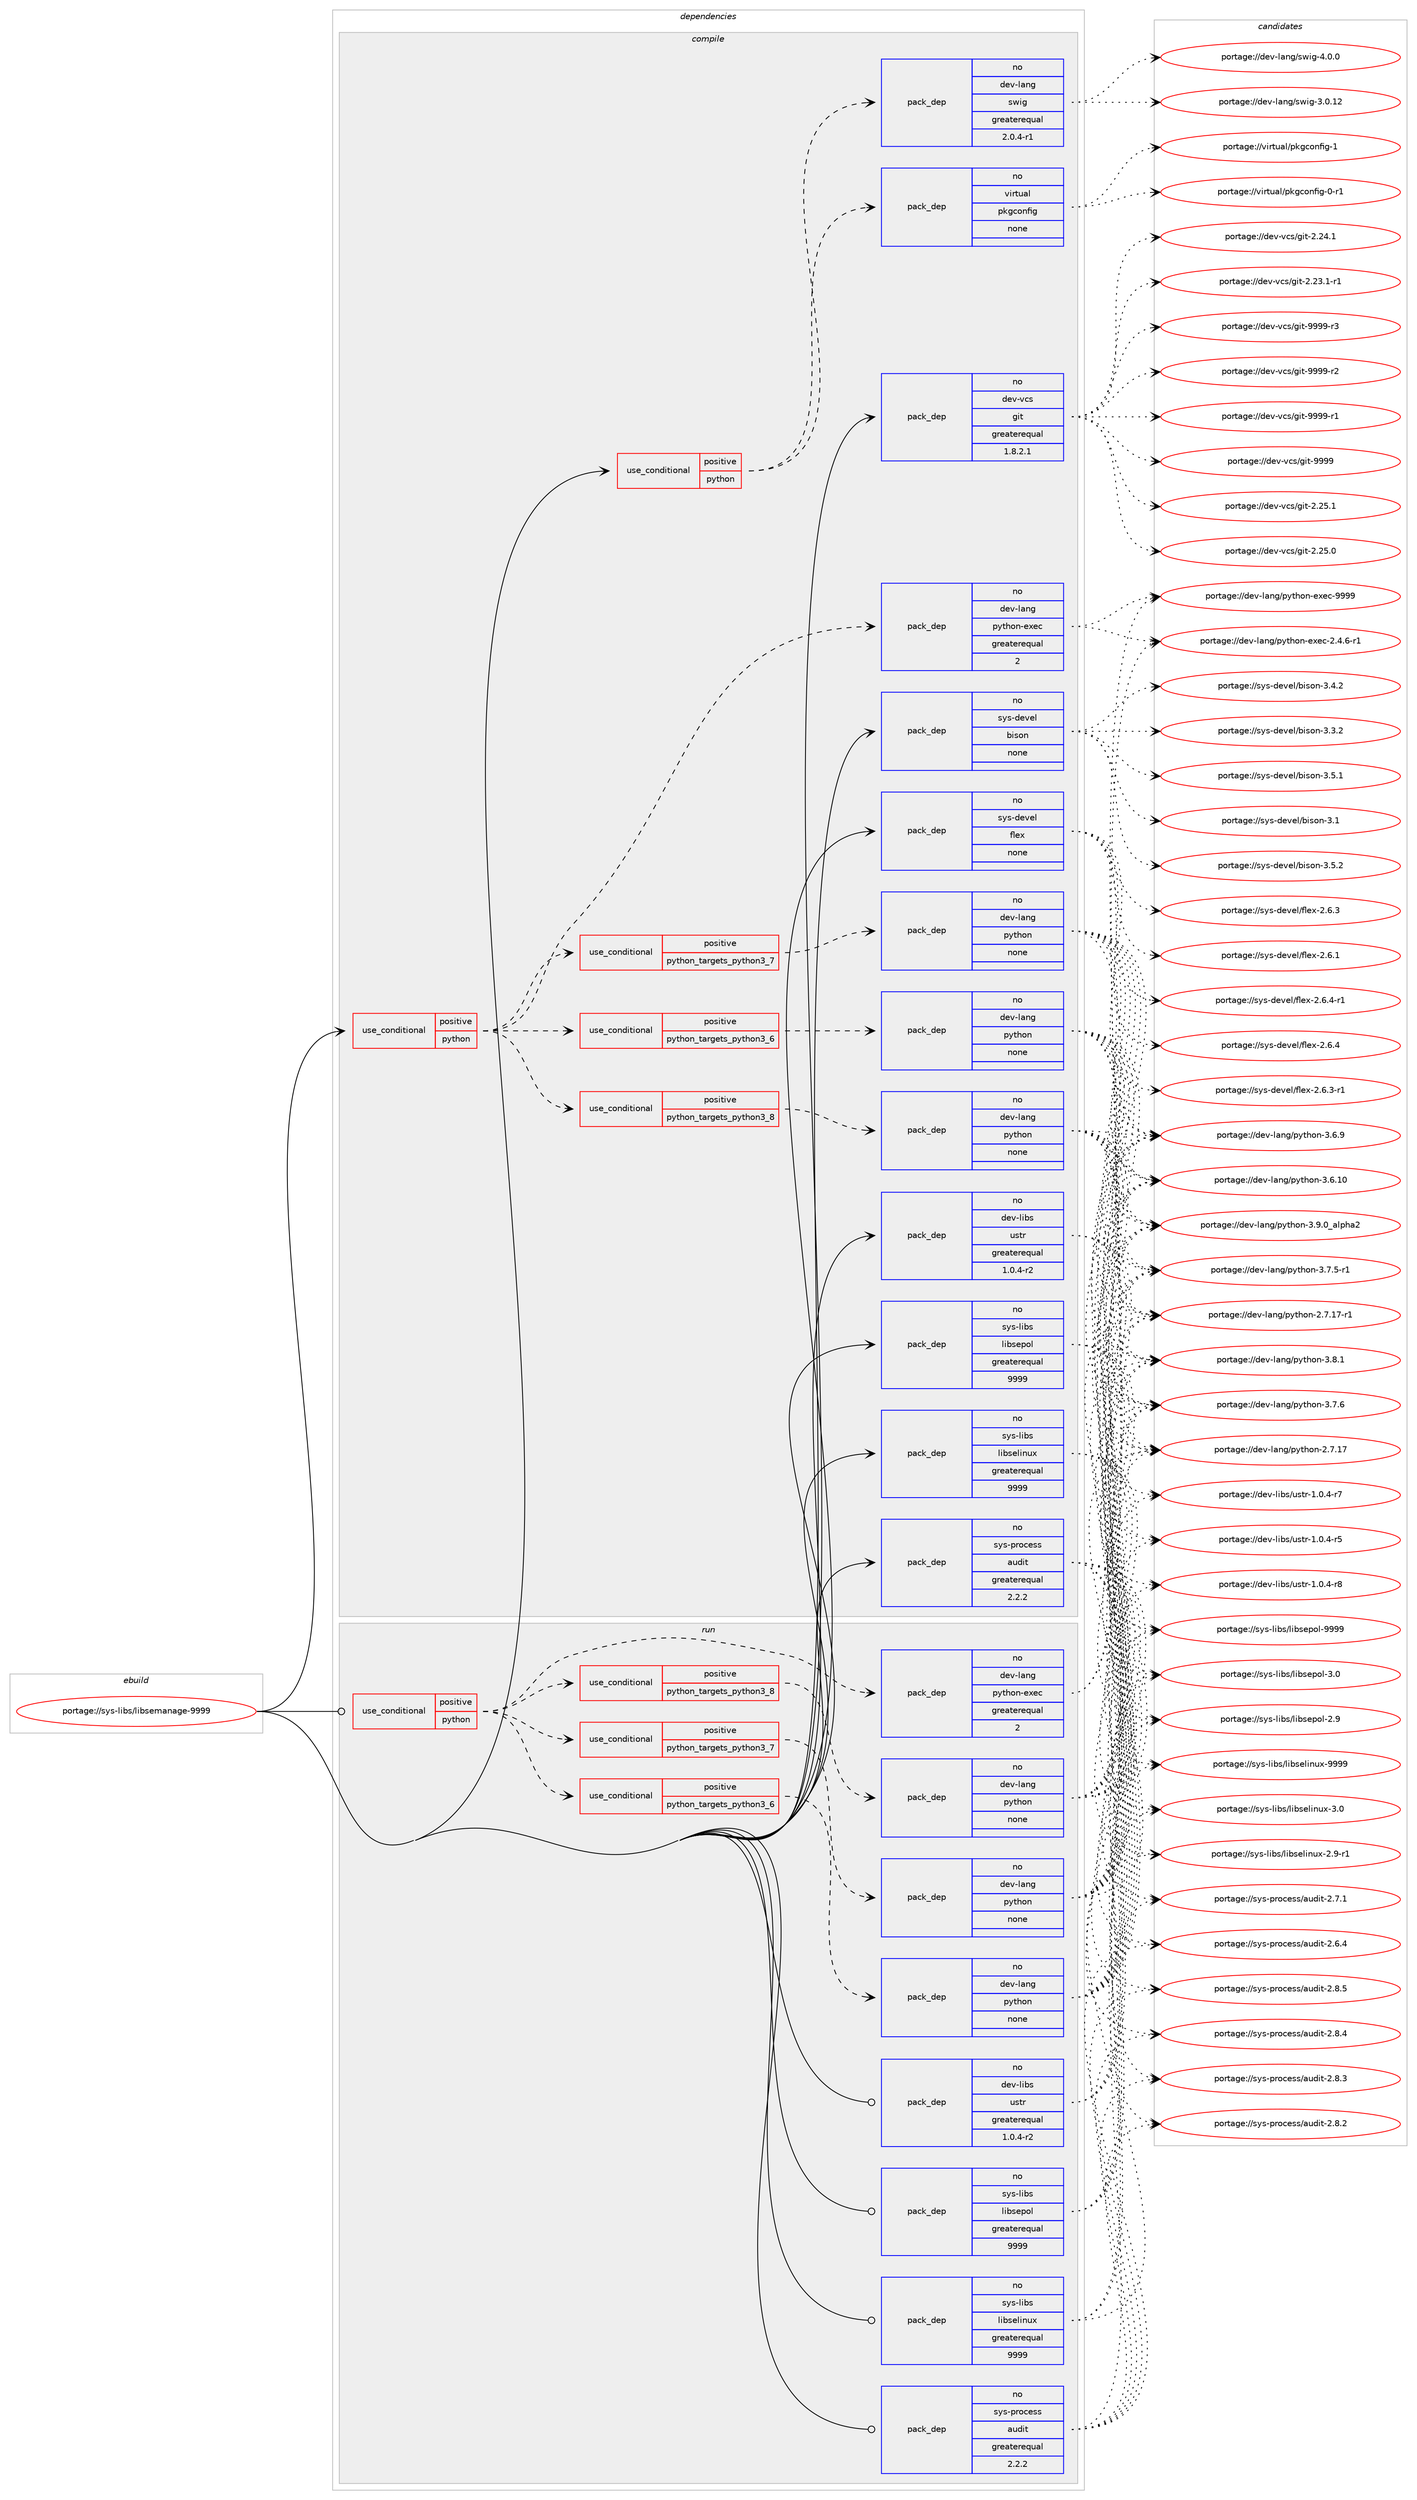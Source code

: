 digraph prolog {

# *************
# Graph options
# *************

newrank=true;
concentrate=true;
compound=true;
graph [rankdir=LR,fontname=Helvetica,fontsize=10,ranksep=1.5];#, ranksep=2.5, nodesep=0.2];
edge  [arrowhead=vee];
node  [fontname=Helvetica,fontsize=10];

# **********
# The ebuild
# **********

subgraph cluster_leftcol {
color=gray;
rank=same;
label=<<i>ebuild</i>>;
id [label="portage://sys-libs/libsemanage-9999", color=red, width=4, href="../sys-libs/libsemanage-9999.svg"];
}

# ****************
# The dependencies
# ****************

subgraph cluster_midcol {
color=gray;
label=<<i>dependencies</i>>;
subgraph cluster_compile {
fillcolor="#eeeeee";
style=filled;
label=<<i>compile</i>>;
subgraph cond5122 {
dependency29324 [label=<<TABLE BORDER="0" CELLBORDER="1" CELLSPACING="0" CELLPADDING="4"><TR><TD ROWSPAN="3" CELLPADDING="10">use_conditional</TD></TR><TR><TD>positive</TD></TR><TR><TD>python</TD></TR></TABLE>>, shape=none, color=red];
subgraph cond5123 {
dependency29325 [label=<<TABLE BORDER="0" CELLBORDER="1" CELLSPACING="0" CELLPADDING="4"><TR><TD ROWSPAN="3" CELLPADDING="10">use_conditional</TD></TR><TR><TD>positive</TD></TR><TR><TD>python_targets_python3_6</TD></TR></TABLE>>, shape=none, color=red];
subgraph pack23473 {
dependency29326 [label=<<TABLE BORDER="0" CELLBORDER="1" CELLSPACING="0" CELLPADDING="4" WIDTH="220"><TR><TD ROWSPAN="6" CELLPADDING="30">pack_dep</TD></TR><TR><TD WIDTH="110">no</TD></TR><TR><TD>dev-lang</TD></TR><TR><TD>python</TD></TR><TR><TD>none</TD></TR><TR><TD></TD></TR></TABLE>>, shape=none, color=blue];
}
dependency29325:e -> dependency29326:w [weight=20,style="dashed",arrowhead="vee"];
}
dependency29324:e -> dependency29325:w [weight=20,style="dashed",arrowhead="vee"];
subgraph cond5124 {
dependency29327 [label=<<TABLE BORDER="0" CELLBORDER="1" CELLSPACING="0" CELLPADDING="4"><TR><TD ROWSPAN="3" CELLPADDING="10">use_conditional</TD></TR><TR><TD>positive</TD></TR><TR><TD>python_targets_python3_7</TD></TR></TABLE>>, shape=none, color=red];
subgraph pack23474 {
dependency29328 [label=<<TABLE BORDER="0" CELLBORDER="1" CELLSPACING="0" CELLPADDING="4" WIDTH="220"><TR><TD ROWSPAN="6" CELLPADDING="30">pack_dep</TD></TR><TR><TD WIDTH="110">no</TD></TR><TR><TD>dev-lang</TD></TR><TR><TD>python</TD></TR><TR><TD>none</TD></TR><TR><TD></TD></TR></TABLE>>, shape=none, color=blue];
}
dependency29327:e -> dependency29328:w [weight=20,style="dashed",arrowhead="vee"];
}
dependency29324:e -> dependency29327:w [weight=20,style="dashed",arrowhead="vee"];
subgraph cond5125 {
dependency29329 [label=<<TABLE BORDER="0" CELLBORDER="1" CELLSPACING="0" CELLPADDING="4"><TR><TD ROWSPAN="3" CELLPADDING="10">use_conditional</TD></TR><TR><TD>positive</TD></TR><TR><TD>python_targets_python3_8</TD></TR></TABLE>>, shape=none, color=red];
subgraph pack23475 {
dependency29330 [label=<<TABLE BORDER="0" CELLBORDER="1" CELLSPACING="0" CELLPADDING="4" WIDTH="220"><TR><TD ROWSPAN="6" CELLPADDING="30">pack_dep</TD></TR><TR><TD WIDTH="110">no</TD></TR><TR><TD>dev-lang</TD></TR><TR><TD>python</TD></TR><TR><TD>none</TD></TR><TR><TD></TD></TR></TABLE>>, shape=none, color=blue];
}
dependency29329:e -> dependency29330:w [weight=20,style="dashed",arrowhead="vee"];
}
dependency29324:e -> dependency29329:w [weight=20,style="dashed",arrowhead="vee"];
subgraph pack23476 {
dependency29331 [label=<<TABLE BORDER="0" CELLBORDER="1" CELLSPACING="0" CELLPADDING="4" WIDTH="220"><TR><TD ROWSPAN="6" CELLPADDING="30">pack_dep</TD></TR><TR><TD WIDTH="110">no</TD></TR><TR><TD>dev-lang</TD></TR><TR><TD>python-exec</TD></TR><TR><TD>greaterequal</TD></TR><TR><TD>2</TD></TR></TABLE>>, shape=none, color=blue];
}
dependency29324:e -> dependency29331:w [weight=20,style="dashed",arrowhead="vee"];
}
id:e -> dependency29324:w [weight=20,style="solid",arrowhead="vee"];
subgraph cond5126 {
dependency29332 [label=<<TABLE BORDER="0" CELLBORDER="1" CELLSPACING="0" CELLPADDING="4"><TR><TD ROWSPAN="3" CELLPADDING="10">use_conditional</TD></TR><TR><TD>positive</TD></TR><TR><TD>python</TD></TR></TABLE>>, shape=none, color=red];
subgraph pack23477 {
dependency29333 [label=<<TABLE BORDER="0" CELLBORDER="1" CELLSPACING="0" CELLPADDING="4" WIDTH="220"><TR><TD ROWSPAN="6" CELLPADDING="30">pack_dep</TD></TR><TR><TD WIDTH="110">no</TD></TR><TR><TD>dev-lang</TD></TR><TR><TD>swig</TD></TR><TR><TD>greaterequal</TD></TR><TR><TD>2.0.4-r1</TD></TR></TABLE>>, shape=none, color=blue];
}
dependency29332:e -> dependency29333:w [weight=20,style="dashed",arrowhead="vee"];
subgraph pack23478 {
dependency29334 [label=<<TABLE BORDER="0" CELLBORDER="1" CELLSPACING="0" CELLPADDING="4" WIDTH="220"><TR><TD ROWSPAN="6" CELLPADDING="30">pack_dep</TD></TR><TR><TD WIDTH="110">no</TD></TR><TR><TD>virtual</TD></TR><TR><TD>pkgconfig</TD></TR><TR><TD>none</TD></TR><TR><TD></TD></TR></TABLE>>, shape=none, color=blue];
}
dependency29332:e -> dependency29334:w [weight=20,style="dashed",arrowhead="vee"];
}
id:e -> dependency29332:w [weight=20,style="solid",arrowhead="vee"];
subgraph pack23479 {
dependency29335 [label=<<TABLE BORDER="0" CELLBORDER="1" CELLSPACING="0" CELLPADDING="4" WIDTH="220"><TR><TD ROWSPAN="6" CELLPADDING="30">pack_dep</TD></TR><TR><TD WIDTH="110">no</TD></TR><TR><TD>dev-libs</TD></TR><TR><TD>ustr</TD></TR><TR><TD>greaterequal</TD></TR><TR><TD>1.0.4-r2</TD></TR></TABLE>>, shape=none, color=blue];
}
id:e -> dependency29335:w [weight=20,style="solid",arrowhead="vee"];
subgraph pack23480 {
dependency29336 [label=<<TABLE BORDER="0" CELLBORDER="1" CELLSPACING="0" CELLPADDING="4" WIDTH="220"><TR><TD ROWSPAN="6" CELLPADDING="30">pack_dep</TD></TR><TR><TD WIDTH="110">no</TD></TR><TR><TD>dev-vcs</TD></TR><TR><TD>git</TD></TR><TR><TD>greaterequal</TD></TR><TR><TD>1.8.2.1</TD></TR></TABLE>>, shape=none, color=blue];
}
id:e -> dependency29336:w [weight=20,style="solid",arrowhead="vee"];
subgraph pack23481 {
dependency29337 [label=<<TABLE BORDER="0" CELLBORDER="1" CELLSPACING="0" CELLPADDING="4" WIDTH="220"><TR><TD ROWSPAN="6" CELLPADDING="30">pack_dep</TD></TR><TR><TD WIDTH="110">no</TD></TR><TR><TD>sys-devel</TD></TR><TR><TD>bison</TD></TR><TR><TD>none</TD></TR><TR><TD></TD></TR></TABLE>>, shape=none, color=blue];
}
id:e -> dependency29337:w [weight=20,style="solid",arrowhead="vee"];
subgraph pack23482 {
dependency29338 [label=<<TABLE BORDER="0" CELLBORDER="1" CELLSPACING="0" CELLPADDING="4" WIDTH="220"><TR><TD ROWSPAN="6" CELLPADDING="30">pack_dep</TD></TR><TR><TD WIDTH="110">no</TD></TR><TR><TD>sys-devel</TD></TR><TR><TD>flex</TD></TR><TR><TD>none</TD></TR><TR><TD></TD></TR></TABLE>>, shape=none, color=blue];
}
id:e -> dependency29338:w [weight=20,style="solid",arrowhead="vee"];
subgraph pack23483 {
dependency29339 [label=<<TABLE BORDER="0" CELLBORDER="1" CELLSPACING="0" CELLPADDING="4" WIDTH="220"><TR><TD ROWSPAN="6" CELLPADDING="30">pack_dep</TD></TR><TR><TD WIDTH="110">no</TD></TR><TR><TD>sys-libs</TD></TR><TR><TD>libselinux</TD></TR><TR><TD>greaterequal</TD></TR><TR><TD>9999</TD></TR></TABLE>>, shape=none, color=blue];
}
id:e -> dependency29339:w [weight=20,style="solid",arrowhead="vee"];
subgraph pack23484 {
dependency29340 [label=<<TABLE BORDER="0" CELLBORDER="1" CELLSPACING="0" CELLPADDING="4" WIDTH="220"><TR><TD ROWSPAN="6" CELLPADDING="30">pack_dep</TD></TR><TR><TD WIDTH="110">no</TD></TR><TR><TD>sys-libs</TD></TR><TR><TD>libsepol</TD></TR><TR><TD>greaterequal</TD></TR><TR><TD>9999</TD></TR></TABLE>>, shape=none, color=blue];
}
id:e -> dependency29340:w [weight=20,style="solid",arrowhead="vee"];
subgraph pack23485 {
dependency29341 [label=<<TABLE BORDER="0" CELLBORDER="1" CELLSPACING="0" CELLPADDING="4" WIDTH="220"><TR><TD ROWSPAN="6" CELLPADDING="30">pack_dep</TD></TR><TR><TD WIDTH="110">no</TD></TR><TR><TD>sys-process</TD></TR><TR><TD>audit</TD></TR><TR><TD>greaterequal</TD></TR><TR><TD>2.2.2</TD></TR></TABLE>>, shape=none, color=blue];
}
id:e -> dependency29341:w [weight=20,style="solid",arrowhead="vee"];
}
subgraph cluster_compileandrun {
fillcolor="#eeeeee";
style=filled;
label=<<i>compile and run</i>>;
}
subgraph cluster_run {
fillcolor="#eeeeee";
style=filled;
label=<<i>run</i>>;
subgraph cond5127 {
dependency29342 [label=<<TABLE BORDER="0" CELLBORDER="1" CELLSPACING="0" CELLPADDING="4"><TR><TD ROWSPAN="3" CELLPADDING="10">use_conditional</TD></TR><TR><TD>positive</TD></TR><TR><TD>python</TD></TR></TABLE>>, shape=none, color=red];
subgraph cond5128 {
dependency29343 [label=<<TABLE BORDER="0" CELLBORDER="1" CELLSPACING="0" CELLPADDING="4"><TR><TD ROWSPAN="3" CELLPADDING="10">use_conditional</TD></TR><TR><TD>positive</TD></TR><TR><TD>python_targets_python3_6</TD></TR></TABLE>>, shape=none, color=red];
subgraph pack23486 {
dependency29344 [label=<<TABLE BORDER="0" CELLBORDER="1" CELLSPACING="0" CELLPADDING="4" WIDTH="220"><TR><TD ROWSPAN="6" CELLPADDING="30">pack_dep</TD></TR><TR><TD WIDTH="110">no</TD></TR><TR><TD>dev-lang</TD></TR><TR><TD>python</TD></TR><TR><TD>none</TD></TR><TR><TD></TD></TR></TABLE>>, shape=none, color=blue];
}
dependency29343:e -> dependency29344:w [weight=20,style="dashed",arrowhead="vee"];
}
dependency29342:e -> dependency29343:w [weight=20,style="dashed",arrowhead="vee"];
subgraph cond5129 {
dependency29345 [label=<<TABLE BORDER="0" CELLBORDER="1" CELLSPACING="0" CELLPADDING="4"><TR><TD ROWSPAN="3" CELLPADDING="10">use_conditional</TD></TR><TR><TD>positive</TD></TR><TR><TD>python_targets_python3_7</TD></TR></TABLE>>, shape=none, color=red];
subgraph pack23487 {
dependency29346 [label=<<TABLE BORDER="0" CELLBORDER="1" CELLSPACING="0" CELLPADDING="4" WIDTH="220"><TR><TD ROWSPAN="6" CELLPADDING="30">pack_dep</TD></TR><TR><TD WIDTH="110">no</TD></TR><TR><TD>dev-lang</TD></TR><TR><TD>python</TD></TR><TR><TD>none</TD></TR><TR><TD></TD></TR></TABLE>>, shape=none, color=blue];
}
dependency29345:e -> dependency29346:w [weight=20,style="dashed",arrowhead="vee"];
}
dependency29342:e -> dependency29345:w [weight=20,style="dashed",arrowhead="vee"];
subgraph cond5130 {
dependency29347 [label=<<TABLE BORDER="0" CELLBORDER="1" CELLSPACING="0" CELLPADDING="4"><TR><TD ROWSPAN="3" CELLPADDING="10">use_conditional</TD></TR><TR><TD>positive</TD></TR><TR><TD>python_targets_python3_8</TD></TR></TABLE>>, shape=none, color=red];
subgraph pack23488 {
dependency29348 [label=<<TABLE BORDER="0" CELLBORDER="1" CELLSPACING="0" CELLPADDING="4" WIDTH="220"><TR><TD ROWSPAN="6" CELLPADDING="30">pack_dep</TD></TR><TR><TD WIDTH="110">no</TD></TR><TR><TD>dev-lang</TD></TR><TR><TD>python</TD></TR><TR><TD>none</TD></TR><TR><TD></TD></TR></TABLE>>, shape=none, color=blue];
}
dependency29347:e -> dependency29348:w [weight=20,style="dashed",arrowhead="vee"];
}
dependency29342:e -> dependency29347:w [weight=20,style="dashed",arrowhead="vee"];
subgraph pack23489 {
dependency29349 [label=<<TABLE BORDER="0" CELLBORDER="1" CELLSPACING="0" CELLPADDING="4" WIDTH="220"><TR><TD ROWSPAN="6" CELLPADDING="30">pack_dep</TD></TR><TR><TD WIDTH="110">no</TD></TR><TR><TD>dev-lang</TD></TR><TR><TD>python-exec</TD></TR><TR><TD>greaterequal</TD></TR><TR><TD>2</TD></TR></TABLE>>, shape=none, color=blue];
}
dependency29342:e -> dependency29349:w [weight=20,style="dashed",arrowhead="vee"];
}
id:e -> dependency29342:w [weight=20,style="solid",arrowhead="odot"];
subgraph pack23490 {
dependency29350 [label=<<TABLE BORDER="0" CELLBORDER="1" CELLSPACING="0" CELLPADDING="4" WIDTH="220"><TR><TD ROWSPAN="6" CELLPADDING="30">pack_dep</TD></TR><TR><TD WIDTH="110">no</TD></TR><TR><TD>dev-libs</TD></TR><TR><TD>ustr</TD></TR><TR><TD>greaterequal</TD></TR><TR><TD>1.0.4-r2</TD></TR></TABLE>>, shape=none, color=blue];
}
id:e -> dependency29350:w [weight=20,style="solid",arrowhead="odot"];
subgraph pack23491 {
dependency29351 [label=<<TABLE BORDER="0" CELLBORDER="1" CELLSPACING="0" CELLPADDING="4" WIDTH="220"><TR><TD ROWSPAN="6" CELLPADDING="30">pack_dep</TD></TR><TR><TD WIDTH="110">no</TD></TR><TR><TD>sys-libs</TD></TR><TR><TD>libselinux</TD></TR><TR><TD>greaterequal</TD></TR><TR><TD>9999</TD></TR></TABLE>>, shape=none, color=blue];
}
id:e -> dependency29351:w [weight=20,style="solid",arrowhead="odot"];
subgraph pack23492 {
dependency29352 [label=<<TABLE BORDER="0" CELLBORDER="1" CELLSPACING="0" CELLPADDING="4" WIDTH="220"><TR><TD ROWSPAN="6" CELLPADDING="30">pack_dep</TD></TR><TR><TD WIDTH="110">no</TD></TR><TR><TD>sys-libs</TD></TR><TR><TD>libsepol</TD></TR><TR><TD>greaterequal</TD></TR><TR><TD>9999</TD></TR></TABLE>>, shape=none, color=blue];
}
id:e -> dependency29352:w [weight=20,style="solid",arrowhead="odot"];
subgraph pack23493 {
dependency29353 [label=<<TABLE BORDER="0" CELLBORDER="1" CELLSPACING="0" CELLPADDING="4" WIDTH="220"><TR><TD ROWSPAN="6" CELLPADDING="30">pack_dep</TD></TR><TR><TD WIDTH="110">no</TD></TR><TR><TD>sys-process</TD></TR><TR><TD>audit</TD></TR><TR><TD>greaterequal</TD></TR><TR><TD>2.2.2</TD></TR></TABLE>>, shape=none, color=blue];
}
id:e -> dependency29353:w [weight=20,style="solid",arrowhead="odot"];
}
}

# **************
# The candidates
# **************

subgraph cluster_choices {
rank=same;
color=gray;
label=<<i>candidates</i>>;

subgraph choice23473 {
color=black;
nodesep=1;
choice10010111845108971101034711212111610411111045514657464895971081121049750 [label="portage://dev-lang/python-3.9.0_alpha2", color=red, width=4,href="../dev-lang/python-3.9.0_alpha2.svg"];
choice100101118451089711010347112121116104111110455146564649 [label="portage://dev-lang/python-3.8.1", color=red, width=4,href="../dev-lang/python-3.8.1.svg"];
choice100101118451089711010347112121116104111110455146554654 [label="portage://dev-lang/python-3.7.6", color=red, width=4,href="../dev-lang/python-3.7.6.svg"];
choice1001011184510897110103471121211161041111104551465546534511449 [label="portage://dev-lang/python-3.7.5-r1", color=red, width=4,href="../dev-lang/python-3.7.5-r1.svg"];
choice100101118451089711010347112121116104111110455146544657 [label="portage://dev-lang/python-3.6.9", color=red, width=4,href="../dev-lang/python-3.6.9.svg"];
choice10010111845108971101034711212111610411111045514654464948 [label="portage://dev-lang/python-3.6.10", color=red, width=4,href="../dev-lang/python-3.6.10.svg"];
choice100101118451089711010347112121116104111110455046554649554511449 [label="portage://dev-lang/python-2.7.17-r1", color=red, width=4,href="../dev-lang/python-2.7.17-r1.svg"];
choice10010111845108971101034711212111610411111045504655464955 [label="portage://dev-lang/python-2.7.17", color=red, width=4,href="../dev-lang/python-2.7.17.svg"];
dependency29326:e -> choice10010111845108971101034711212111610411111045514657464895971081121049750:w [style=dotted,weight="100"];
dependency29326:e -> choice100101118451089711010347112121116104111110455146564649:w [style=dotted,weight="100"];
dependency29326:e -> choice100101118451089711010347112121116104111110455146554654:w [style=dotted,weight="100"];
dependency29326:e -> choice1001011184510897110103471121211161041111104551465546534511449:w [style=dotted,weight="100"];
dependency29326:e -> choice100101118451089711010347112121116104111110455146544657:w [style=dotted,weight="100"];
dependency29326:e -> choice10010111845108971101034711212111610411111045514654464948:w [style=dotted,weight="100"];
dependency29326:e -> choice100101118451089711010347112121116104111110455046554649554511449:w [style=dotted,weight="100"];
dependency29326:e -> choice10010111845108971101034711212111610411111045504655464955:w [style=dotted,weight="100"];
}
subgraph choice23474 {
color=black;
nodesep=1;
choice10010111845108971101034711212111610411111045514657464895971081121049750 [label="portage://dev-lang/python-3.9.0_alpha2", color=red, width=4,href="../dev-lang/python-3.9.0_alpha2.svg"];
choice100101118451089711010347112121116104111110455146564649 [label="portage://dev-lang/python-3.8.1", color=red, width=4,href="../dev-lang/python-3.8.1.svg"];
choice100101118451089711010347112121116104111110455146554654 [label="portage://dev-lang/python-3.7.6", color=red, width=4,href="../dev-lang/python-3.7.6.svg"];
choice1001011184510897110103471121211161041111104551465546534511449 [label="portage://dev-lang/python-3.7.5-r1", color=red, width=4,href="../dev-lang/python-3.7.5-r1.svg"];
choice100101118451089711010347112121116104111110455146544657 [label="portage://dev-lang/python-3.6.9", color=red, width=4,href="../dev-lang/python-3.6.9.svg"];
choice10010111845108971101034711212111610411111045514654464948 [label="portage://dev-lang/python-3.6.10", color=red, width=4,href="../dev-lang/python-3.6.10.svg"];
choice100101118451089711010347112121116104111110455046554649554511449 [label="portage://dev-lang/python-2.7.17-r1", color=red, width=4,href="../dev-lang/python-2.7.17-r1.svg"];
choice10010111845108971101034711212111610411111045504655464955 [label="portage://dev-lang/python-2.7.17", color=red, width=4,href="../dev-lang/python-2.7.17.svg"];
dependency29328:e -> choice10010111845108971101034711212111610411111045514657464895971081121049750:w [style=dotted,weight="100"];
dependency29328:e -> choice100101118451089711010347112121116104111110455146564649:w [style=dotted,weight="100"];
dependency29328:e -> choice100101118451089711010347112121116104111110455146554654:w [style=dotted,weight="100"];
dependency29328:e -> choice1001011184510897110103471121211161041111104551465546534511449:w [style=dotted,weight="100"];
dependency29328:e -> choice100101118451089711010347112121116104111110455146544657:w [style=dotted,weight="100"];
dependency29328:e -> choice10010111845108971101034711212111610411111045514654464948:w [style=dotted,weight="100"];
dependency29328:e -> choice100101118451089711010347112121116104111110455046554649554511449:w [style=dotted,weight="100"];
dependency29328:e -> choice10010111845108971101034711212111610411111045504655464955:w [style=dotted,weight="100"];
}
subgraph choice23475 {
color=black;
nodesep=1;
choice10010111845108971101034711212111610411111045514657464895971081121049750 [label="portage://dev-lang/python-3.9.0_alpha2", color=red, width=4,href="../dev-lang/python-3.9.0_alpha2.svg"];
choice100101118451089711010347112121116104111110455146564649 [label="portage://dev-lang/python-3.8.1", color=red, width=4,href="../dev-lang/python-3.8.1.svg"];
choice100101118451089711010347112121116104111110455146554654 [label="portage://dev-lang/python-3.7.6", color=red, width=4,href="../dev-lang/python-3.7.6.svg"];
choice1001011184510897110103471121211161041111104551465546534511449 [label="portage://dev-lang/python-3.7.5-r1", color=red, width=4,href="../dev-lang/python-3.7.5-r1.svg"];
choice100101118451089711010347112121116104111110455146544657 [label="portage://dev-lang/python-3.6.9", color=red, width=4,href="../dev-lang/python-3.6.9.svg"];
choice10010111845108971101034711212111610411111045514654464948 [label="portage://dev-lang/python-3.6.10", color=red, width=4,href="../dev-lang/python-3.6.10.svg"];
choice100101118451089711010347112121116104111110455046554649554511449 [label="portage://dev-lang/python-2.7.17-r1", color=red, width=4,href="../dev-lang/python-2.7.17-r1.svg"];
choice10010111845108971101034711212111610411111045504655464955 [label="portage://dev-lang/python-2.7.17", color=red, width=4,href="../dev-lang/python-2.7.17.svg"];
dependency29330:e -> choice10010111845108971101034711212111610411111045514657464895971081121049750:w [style=dotted,weight="100"];
dependency29330:e -> choice100101118451089711010347112121116104111110455146564649:w [style=dotted,weight="100"];
dependency29330:e -> choice100101118451089711010347112121116104111110455146554654:w [style=dotted,weight="100"];
dependency29330:e -> choice1001011184510897110103471121211161041111104551465546534511449:w [style=dotted,weight="100"];
dependency29330:e -> choice100101118451089711010347112121116104111110455146544657:w [style=dotted,weight="100"];
dependency29330:e -> choice10010111845108971101034711212111610411111045514654464948:w [style=dotted,weight="100"];
dependency29330:e -> choice100101118451089711010347112121116104111110455046554649554511449:w [style=dotted,weight="100"];
dependency29330:e -> choice10010111845108971101034711212111610411111045504655464955:w [style=dotted,weight="100"];
}
subgraph choice23476 {
color=black;
nodesep=1;
choice10010111845108971101034711212111610411111045101120101994557575757 [label="portage://dev-lang/python-exec-9999", color=red, width=4,href="../dev-lang/python-exec-9999.svg"];
choice10010111845108971101034711212111610411111045101120101994550465246544511449 [label="portage://dev-lang/python-exec-2.4.6-r1", color=red, width=4,href="../dev-lang/python-exec-2.4.6-r1.svg"];
dependency29331:e -> choice10010111845108971101034711212111610411111045101120101994557575757:w [style=dotted,weight="100"];
dependency29331:e -> choice10010111845108971101034711212111610411111045101120101994550465246544511449:w [style=dotted,weight="100"];
}
subgraph choice23477 {
color=black;
nodesep=1;
choice100101118451089711010347115119105103455246484648 [label="portage://dev-lang/swig-4.0.0", color=red, width=4,href="../dev-lang/swig-4.0.0.svg"];
choice10010111845108971101034711511910510345514648464950 [label="portage://dev-lang/swig-3.0.12", color=red, width=4,href="../dev-lang/swig-3.0.12.svg"];
dependency29333:e -> choice100101118451089711010347115119105103455246484648:w [style=dotted,weight="100"];
dependency29333:e -> choice10010111845108971101034711511910510345514648464950:w [style=dotted,weight="100"];
}
subgraph choice23478 {
color=black;
nodesep=1;
choice1181051141161179710847112107103991111101021051034549 [label="portage://virtual/pkgconfig-1", color=red, width=4,href="../virtual/pkgconfig-1.svg"];
choice11810511411611797108471121071039911111010210510345484511449 [label="portage://virtual/pkgconfig-0-r1", color=red, width=4,href="../virtual/pkgconfig-0-r1.svg"];
dependency29334:e -> choice1181051141161179710847112107103991111101021051034549:w [style=dotted,weight="100"];
dependency29334:e -> choice11810511411611797108471121071039911111010210510345484511449:w [style=dotted,weight="100"];
}
subgraph choice23479 {
color=black;
nodesep=1;
choice1001011184510810598115471171151161144549464846524511456 [label="portage://dev-libs/ustr-1.0.4-r8", color=red, width=4,href="../dev-libs/ustr-1.0.4-r8.svg"];
choice1001011184510810598115471171151161144549464846524511455 [label="portage://dev-libs/ustr-1.0.4-r7", color=red, width=4,href="../dev-libs/ustr-1.0.4-r7.svg"];
choice1001011184510810598115471171151161144549464846524511453 [label="portage://dev-libs/ustr-1.0.4-r5", color=red, width=4,href="../dev-libs/ustr-1.0.4-r5.svg"];
dependency29335:e -> choice1001011184510810598115471171151161144549464846524511456:w [style=dotted,weight="100"];
dependency29335:e -> choice1001011184510810598115471171151161144549464846524511455:w [style=dotted,weight="100"];
dependency29335:e -> choice1001011184510810598115471171151161144549464846524511453:w [style=dotted,weight="100"];
}
subgraph choice23480 {
color=black;
nodesep=1;
choice10010111845118991154710310511645575757574511451 [label="portage://dev-vcs/git-9999-r3", color=red, width=4,href="../dev-vcs/git-9999-r3.svg"];
choice10010111845118991154710310511645575757574511450 [label="portage://dev-vcs/git-9999-r2", color=red, width=4,href="../dev-vcs/git-9999-r2.svg"];
choice10010111845118991154710310511645575757574511449 [label="portage://dev-vcs/git-9999-r1", color=red, width=4,href="../dev-vcs/git-9999-r1.svg"];
choice1001011184511899115471031051164557575757 [label="portage://dev-vcs/git-9999", color=red, width=4,href="../dev-vcs/git-9999.svg"];
choice10010111845118991154710310511645504650534649 [label="portage://dev-vcs/git-2.25.1", color=red, width=4,href="../dev-vcs/git-2.25.1.svg"];
choice10010111845118991154710310511645504650534648 [label="portage://dev-vcs/git-2.25.0", color=red, width=4,href="../dev-vcs/git-2.25.0.svg"];
choice10010111845118991154710310511645504650524649 [label="portage://dev-vcs/git-2.24.1", color=red, width=4,href="../dev-vcs/git-2.24.1.svg"];
choice100101118451189911547103105116455046505146494511449 [label="portage://dev-vcs/git-2.23.1-r1", color=red, width=4,href="../dev-vcs/git-2.23.1-r1.svg"];
dependency29336:e -> choice10010111845118991154710310511645575757574511451:w [style=dotted,weight="100"];
dependency29336:e -> choice10010111845118991154710310511645575757574511450:w [style=dotted,weight="100"];
dependency29336:e -> choice10010111845118991154710310511645575757574511449:w [style=dotted,weight="100"];
dependency29336:e -> choice1001011184511899115471031051164557575757:w [style=dotted,weight="100"];
dependency29336:e -> choice10010111845118991154710310511645504650534649:w [style=dotted,weight="100"];
dependency29336:e -> choice10010111845118991154710310511645504650534648:w [style=dotted,weight="100"];
dependency29336:e -> choice10010111845118991154710310511645504650524649:w [style=dotted,weight="100"];
dependency29336:e -> choice100101118451189911547103105116455046505146494511449:w [style=dotted,weight="100"];
}
subgraph choice23481 {
color=black;
nodesep=1;
choice115121115451001011181011084798105115111110455146534650 [label="portage://sys-devel/bison-3.5.2", color=red, width=4,href="../sys-devel/bison-3.5.2.svg"];
choice115121115451001011181011084798105115111110455146534649 [label="portage://sys-devel/bison-3.5.1", color=red, width=4,href="../sys-devel/bison-3.5.1.svg"];
choice115121115451001011181011084798105115111110455146524650 [label="portage://sys-devel/bison-3.4.2", color=red, width=4,href="../sys-devel/bison-3.4.2.svg"];
choice115121115451001011181011084798105115111110455146514650 [label="portage://sys-devel/bison-3.3.2", color=red, width=4,href="../sys-devel/bison-3.3.2.svg"];
choice11512111545100101118101108479810511511111045514649 [label="portage://sys-devel/bison-3.1", color=red, width=4,href="../sys-devel/bison-3.1.svg"];
dependency29337:e -> choice115121115451001011181011084798105115111110455146534650:w [style=dotted,weight="100"];
dependency29337:e -> choice115121115451001011181011084798105115111110455146534649:w [style=dotted,weight="100"];
dependency29337:e -> choice115121115451001011181011084798105115111110455146524650:w [style=dotted,weight="100"];
dependency29337:e -> choice115121115451001011181011084798105115111110455146514650:w [style=dotted,weight="100"];
dependency29337:e -> choice11512111545100101118101108479810511511111045514649:w [style=dotted,weight="100"];
}
subgraph choice23482 {
color=black;
nodesep=1;
choice11512111545100101118101108471021081011204550465446524511449 [label="portage://sys-devel/flex-2.6.4-r1", color=red, width=4,href="../sys-devel/flex-2.6.4-r1.svg"];
choice1151211154510010111810110847102108101120455046544652 [label="portage://sys-devel/flex-2.6.4", color=red, width=4,href="../sys-devel/flex-2.6.4.svg"];
choice11512111545100101118101108471021081011204550465446514511449 [label="portage://sys-devel/flex-2.6.3-r1", color=red, width=4,href="../sys-devel/flex-2.6.3-r1.svg"];
choice1151211154510010111810110847102108101120455046544651 [label="portage://sys-devel/flex-2.6.3", color=red, width=4,href="../sys-devel/flex-2.6.3.svg"];
choice1151211154510010111810110847102108101120455046544649 [label="portage://sys-devel/flex-2.6.1", color=red, width=4,href="../sys-devel/flex-2.6.1.svg"];
dependency29338:e -> choice11512111545100101118101108471021081011204550465446524511449:w [style=dotted,weight="100"];
dependency29338:e -> choice1151211154510010111810110847102108101120455046544652:w [style=dotted,weight="100"];
dependency29338:e -> choice11512111545100101118101108471021081011204550465446514511449:w [style=dotted,weight="100"];
dependency29338:e -> choice1151211154510010111810110847102108101120455046544651:w [style=dotted,weight="100"];
dependency29338:e -> choice1151211154510010111810110847102108101120455046544649:w [style=dotted,weight="100"];
}
subgraph choice23483 {
color=black;
nodesep=1;
choice115121115451081059811547108105981151011081051101171204557575757 [label="portage://sys-libs/libselinux-9999", color=red, width=4,href="../sys-libs/libselinux-9999.svg"];
choice1151211154510810598115471081059811510110810511011712045514648 [label="portage://sys-libs/libselinux-3.0", color=red, width=4,href="../sys-libs/libselinux-3.0.svg"];
choice11512111545108105981154710810598115101108105110117120455046574511449 [label="portage://sys-libs/libselinux-2.9-r1", color=red, width=4,href="../sys-libs/libselinux-2.9-r1.svg"];
dependency29339:e -> choice115121115451081059811547108105981151011081051101171204557575757:w [style=dotted,weight="100"];
dependency29339:e -> choice1151211154510810598115471081059811510110810511011712045514648:w [style=dotted,weight="100"];
dependency29339:e -> choice11512111545108105981154710810598115101108105110117120455046574511449:w [style=dotted,weight="100"];
}
subgraph choice23484 {
color=black;
nodesep=1;
choice115121115451081059811547108105981151011121111084557575757 [label="portage://sys-libs/libsepol-9999", color=red, width=4,href="../sys-libs/libsepol-9999.svg"];
choice1151211154510810598115471081059811510111211110845514648 [label="portage://sys-libs/libsepol-3.0", color=red, width=4,href="../sys-libs/libsepol-3.0.svg"];
choice1151211154510810598115471081059811510111211110845504657 [label="portage://sys-libs/libsepol-2.9", color=red, width=4,href="../sys-libs/libsepol-2.9.svg"];
dependency29340:e -> choice115121115451081059811547108105981151011121111084557575757:w [style=dotted,weight="100"];
dependency29340:e -> choice1151211154510810598115471081059811510111211110845514648:w [style=dotted,weight="100"];
dependency29340:e -> choice1151211154510810598115471081059811510111211110845504657:w [style=dotted,weight="100"];
}
subgraph choice23485 {
color=black;
nodesep=1;
choice11512111545112114111991011151154797117100105116455046564653 [label="portage://sys-process/audit-2.8.5", color=red, width=4,href="../sys-process/audit-2.8.5.svg"];
choice11512111545112114111991011151154797117100105116455046564652 [label="portage://sys-process/audit-2.8.4", color=red, width=4,href="../sys-process/audit-2.8.4.svg"];
choice11512111545112114111991011151154797117100105116455046564651 [label="portage://sys-process/audit-2.8.3", color=red, width=4,href="../sys-process/audit-2.8.3.svg"];
choice11512111545112114111991011151154797117100105116455046564650 [label="portage://sys-process/audit-2.8.2", color=red, width=4,href="../sys-process/audit-2.8.2.svg"];
choice11512111545112114111991011151154797117100105116455046554649 [label="portage://sys-process/audit-2.7.1", color=red, width=4,href="../sys-process/audit-2.7.1.svg"];
choice11512111545112114111991011151154797117100105116455046544652 [label="portage://sys-process/audit-2.6.4", color=red, width=4,href="../sys-process/audit-2.6.4.svg"];
dependency29341:e -> choice11512111545112114111991011151154797117100105116455046564653:w [style=dotted,weight="100"];
dependency29341:e -> choice11512111545112114111991011151154797117100105116455046564652:w [style=dotted,weight="100"];
dependency29341:e -> choice11512111545112114111991011151154797117100105116455046564651:w [style=dotted,weight="100"];
dependency29341:e -> choice11512111545112114111991011151154797117100105116455046564650:w [style=dotted,weight="100"];
dependency29341:e -> choice11512111545112114111991011151154797117100105116455046554649:w [style=dotted,weight="100"];
dependency29341:e -> choice11512111545112114111991011151154797117100105116455046544652:w [style=dotted,weight="100"];
}
subgraph choice23486 {
color=black;
nodesep=1;
choice10010111845108971101034711212111610411111045514657464895971081121049750 [label="portage://dev-lang/python-3.9.0_alpha2", color=red, width=4,href="../dev-lang/python-3.9.0_alpha2.svg"];
choice100101118451089711010347112121116104111110455146564649 [label="portage://dev-lang/python-3.8.1", color=red, width=4,href="../dev-lang/python-3.8.1.svg"];
choice100101118451089711010347112121116104111110455146554654 [label="portage://dev-lang/python-3.7.6", color=red, width=4,href="../dev-lang/python-3.7.6.svg"];
choice1001011184510897110103471121211161041111104551465546534511449 [label="portage://dev-lang/python-3.7.5-r1", color=red, width=4,href="../dev-lang/python-3.7.5-r1.svg"];
choice100101118451089711010347112121116104111110455146544657 [label="portage://dev-lang/python-3.6.9", color=red, width=4,href="../dev-lang/python-3.6.9.svg"];
choice10010111845108971101034711212111610411111045514654464948 [label="portage://dev-lang/python-3.6.10", color=red, width=4,href="../dev-lang/python-3.6.10.svg"];
choice100101118451089711010347112121116104111110455046554649554511449 [label="portage://dev-lang/python-2.7.17-r1", color=red, width=4,href="../dev-lang/python-2.7.17-r1.svg"];
choice10010111845108971101034711212111610411111045504655464955 [label="portage://dev-lang/python-2.7.17", color=red, width=4,href="../dev-lang/python-2.7.17.svg"];
dependency29344:e -> choice10010111845108971101034711212111610411111045514657464895971081121049750:w [style=dotted,weight="100"];
dependency29344:e -> choice100101118451089711010347112121116104111110455146564649:w [style=dotted,weight="100"];
dependency29344:e -> choice100101118451089711010347112121116104111110455146554654:w [style=dotted,weight="100"];
dependency29344:e -> choice1001011184510897110103471121211161041111104551465546534511449:w [style=dotted,weight="100"];
dependency29344:e -> choice100101118451089711010347112121116104111110455146544657:w [style=dotted,weight="100"];
dependency29344:e -> choice10010111845108971101034711212111610411111045514654464948:w [style=dotted,weight="100"];
dependency29344:e -> choice100101118451089711010347112121116104111110455046554649554511449:w [style=dotted,weight="100"];
dependency29344:e -> choice10010111845108971101034711212111610411111045504655464955:w [style=dotted,weight="100"];
}
subgraph choice23487 {
color=black;
nodesep=1;
choice10010111845108971101034711212111610411111045514657464895971081121049750 [label="portage://dev-lang/python-3.9.0_alpha2", color=red, width=4,href="../dev-lang/python-3.9.0_alpha2.svg"];
choice100101118451089711010347112121116104111110455146564649 [label="portage://dev-lang/python-3.8.1", color=red, width=4,href="../dev-lang/python-3.8.1.svg"];
choice100101118451089711010347112121116104111110455146554654 [label="portage://dev-lang/python-3.7.6", color=red, width=4,href="../dev-lang/python-3.7.6.svg"];
choice1001011184510897110103471121211161041111104551465546534511449 [label="portage://dev-lang/python-3.7.5-r1", color=red, width=4,href="../dev-lang/python-3.7.5-r1.svg"];
choice100101118451089711010347112121116104111110455146544657 [label="portage://dev-lang/python-3.6.9", color=red, width=4,href="../dev-lang/python-3.6.9.svg"];
choice10010111845108971101034711212111610411111045514654464948 [label="portage://dev-lang/python-3.6.10", color=red, width=4,href="../dev-lang/python-3.6.10.svg"];
choice100101118451089711010347112121116104111110455046554649554511449 [label="portage://dev-lang/python-2.7.17-r1", color=red, width=4,href="../dev-lang/python-2.7.17-r1.svg"];
choice10010111845108971101034711212111610411111045504655464955 [label="portage://dev-lang/python-2.7.17", color=red, width=4,href="../dev-lang/python-2.7.17.svg"];
dependency29346:e -> choice10010111845108971101034711212111610411111045514657464895971081121049750:w [style=dotted,weight="100"];
dependency29346:e -> choice100101118451089711010347112121116104111110455146564649:w [style=dotted,weight="100"];
dependency29346:e -> choice100101118451089711010347112121116104111110455146554654:w [style=dotted,weight="100"];
dependency29346:e -> choice1001011184510897110103471121211161041111104551465546534511449:w [style=dotted,weight="100"];
dependency29346:e -> choice100101118451089711010347112121116104111110455146544657:w [style=dotted,weight="100"];
dependency29346:e -> choice10010111845108971101034711212111610411111045514654464948:w [style=dotted,weight="100"];
dependency29346:e -> choice100101118451089711010347112121116104111110455046554649554511449:w [style=dotted,weight="100"];
dependency29346:e -> choice10010111845108971101034711212111610411111045504655464955:w [style=dotted,weight="100"];
}
subgraph choice23488 {
color=black;
nodesep=1;
choice10010111845108971101034711212111610411111045514657464895971081121049750 [label="portage://dev-lang/python-3.9.0_alpha2", color=red, width=4,href="../dev-lang/python-3.9.0_alpha2.svg"];
choice100101118451089711010347112121116104111110455146564649 [label="portage://dev-lang/python-3.8.1", color=red, width=4,href="../dev-lang/python-3.8.1.svg"];
choice100101118451089711010347112121116104111110455146554654 [label="portage://dev-lang/python-3.7.6", color=red, width=4,href="../dev-lang/python-3.7.6.svg"];
choice1001011184510897110103471121211161041111104551465546534511449 [label="portage://dev-lang/python-3.7.5-r1", color=red, width=4,href="../dev-lang/python-3.7.5-r1.svg"];
choice100101118451089711010347112121116104111110455146544657 [label="portage://dev-lang/python-3.6.9", color=red, width=4,href="../dev-lang/python-3.6.9.svg"];
choice10010111845108971101034711212111610411111045514654464948 [label="portage://dev-lang/python-3.6.10", color=red, width=4,href="../dev-lang/python-3.6.10.svg"];
choice100101118451089711010347112121116104111110455046554649554511449 [label="portage://dev-lang/python-2.7.17-r1", color=red, width=4,href="../dev-lang/python-2.7.17-r1.svg"];
choice10010111845108971101034711212111610411111045504655464955 [label="portage://dev-lang/python-2.7.17", color=red, width=4,href="../dev-lang/python-2.7.17.svg"];
dependency29348:e -> choice10010111845108971101034711212111610411111045514657464895971081121049750:w [style=dotted,weight="100"];
dependency29348:e -> choice100101118451089711010347112121116104111110455146564649:w [style=dotted,weight="100"];
dependency29348:e -> choice100101118451089711010347112121116104111110455146554654:w [style=dotted,weight="100"];
dependency29348:e -> choice1001011184510897110103471121211161041111104551465546534511449:w [style=dotted,weight="100"];
dependency29348:e -> choice100101118451089711010347112121116104111110455146544657:w [style=dotted,weight="100"];
dependency29348:e -> choice10010111845108971101034711212111610411111045514654464948:w [style=dotted,weight="100"];
dependency29348:e -> choice100101118451089711010347112121116104111110455046554649554511449:w [style=dotted,weight="100"];
dependency29348:e -> choice10010111845108971101034711212111610411111045504655464955:w [style=dotted,weight="100"];
}
subgraph choice23489 {
color=black;
nodesep=1;
choice10010111845108971101034711212111610411111045101120101994557575757 [label="portage://dev-lang/python-exec-9999", color=red, width=4,href="../dev-lang/python-exec-9999.svg"];
choice10010111845108971101034711212111610411111045101120101994550465246544511449 [label="portage://dev-lang/python-exec-2.4.6-r1", color=red, width=4,href="../dev-lang/python-exec-2.4.6-r1.svg"];
dependency29349:e -> choice10010111845108971101034711212111610411111045101120101994557575757:w [style=dotted,weight="100"];
dependency29349:e -> choice10010111845108971101034711212111610411111045101120101994550465246544511449:w [style=dotted,weight="100"];
}
subgraph choice23490 {
color=black;
nodesep=1;
choice1001011184510810598115471171151161144549464846524511456 [label="portage://dev-libs/ustr-1.0.4-r8", color=red, width=4,href="../dev-libs/ustr-1.0.4-r8.svg"];
choice1001011184510810598115471171151161144549464846524511455 [label="portage://dev-libs/ustr-1.0.4-r7", color=red, width=4,href="../dev-libs/ustr-1.0.4-r7.svg"];
choice1001011184510810598115471171151161144549464846524511453 [label="portage://dev-libs/ustr-1.0.4-r5", color=red, width=4,href="../dev-libs/ustr-1.0.4-r5.svg"];
dependency29350:e -> choice1001011184510810598115471171151161144549464846524511456:w [style=dotted,weight="100"];
dependency29350:e -> choice1001011184510810598115471171151161144549464846524511455:w [style=dotted,weight="100"];
dependency29350:e -> choice1001011184510810598115471171151161144549464846524511453:w [style=dotted,weight="100"];
}
subgraph choice23491 {
color=black;
nodesep=1;
choice115121115451081059811547108105981151011081051101171204557575757 [label="portage://sys-libs/libselinux-9999", color=red, width=4,href="../sys-libs/libselinux-9999.svg"];
choice1151211154510810598115471081059811510110810511011712045514648 [label="portage://sys-libs/libselinux-3.0", color=red, width=4,href="../sys-libs/libselinux-3.0.svg"];
choice11512111545108105981154710810598115101108105110117120455046574511449 [label="portage://sys-libs/libselinux-2.9-r1", color=red, width=4,href="../sys-libs/libselinux-2.9-r1.svg"];
dependency29351:e -> choice115121115451081059811547108105981151011081051101171204557575757:w [style=dotted,weight="100"];
dependency29351:e -> choice1151211154510810598115471081059811510110810511011712045514648:w [style=dotted,weight="100"];
dependency29351:e -> choice11512111545108105981154710810598115101108105110117120455046574511449:w [style=dotted,weight="100"];
}
subgraph choice23492 {
color=black;
nodesep=1;
choice115121115451081059811547108105981151011121111084557575757 [label="portage://sys-libs/libsepol-9999", color=red, width=4,href="../sys-libs/libsepol-9999.svg"];
choice1151211154510810598115471081059811510111211110845514648 [label="portage://sys-libs/libsepol-3.0", color=red, width=4,href="../sys-libs/libsepol-3.0.svg"];
choice1151211154510810598115471081059811510111211110845504657 [label="portage://sys-libs/libsepol-2.9", color=red, width=4,href="../sys-libs/libsepol-2.9.svg"];
dependency29352:e -> choice115121115451081059811547108105981151011121111084557575757:w [style=dotted,weight="100"];
dependency29352:e -> choice1151211154510810598115471081059811510111211110845514648:w [style=dotted,weight="100"];
dependency29352:e -> choice1151211154510810598115471081059811510111211110845504657:w [style=dotted,weight="100"];
}
subgraph choice23493 {
color=black;
nodesep=1;
choice11512111545112114111991011151154797117100105116455046564653 [label="portage://sys-process/audit-2.8.5", color=red, width=4,href="../sys-process/audit-2.8.5.svg"];
choice11512111545112114111991011151154797117100105116455046564652 [label="portage://sys-process/audit-2.8.4", color=red, width=4,href="../sys-process/audit-2.8.4.svg"];
choice11512111545112114111991011151154797117100105116455046564651 [label="portage://sys-process/audit-2.8.3", color=red, width=4,href="../sys-process/audit-2.8.3.svg"];
choice11512111545112114111991011151154797117100105116455046564650 [label="portage://sys-process/audit-2.8.2", color=red, width=4,href="../sys-process/audit-2.8.2.svg"];
choice11512111545112114111991011151154797117100105116455046554649 [label="portage://sys-process/audit-2.7.1", color=red, width=4,href="../sys-process/audit-2.7.1.svg"];
choice11512111545112114111991011151154797117100105116455046544652 [label="portage://sys-process/audit-2.6.4", color=red, width=4,href="../sys-process/audit-2.6.4.svg"];
dependency29353:e -> choice11512111545112114111991011151154797117100105116455046564653:w [style=dotted,weight="100"];
dependency29353:e -> choice11512111545112114111991011151154797117100105116455046564652:w [style=dotted,weight="100"];
dependency29353:e -> choice11512111545112114111991011151154797117100105116455046564651:w [style=dotted,weight="100"];
dependency29353:e -> choice11512111545112114111991011151154797117100105116455046564650:w [style=dotted,weight="100"];
dependency29353:e -> choice11512111545112114111991011151154797117100105116455046554649:w [style=dotted,weight="100"];
dependency29353:e -> choice11512111545112114111991011151154797117100105116455046544652:w [style=dotted,weight="100"];
}
}

}
